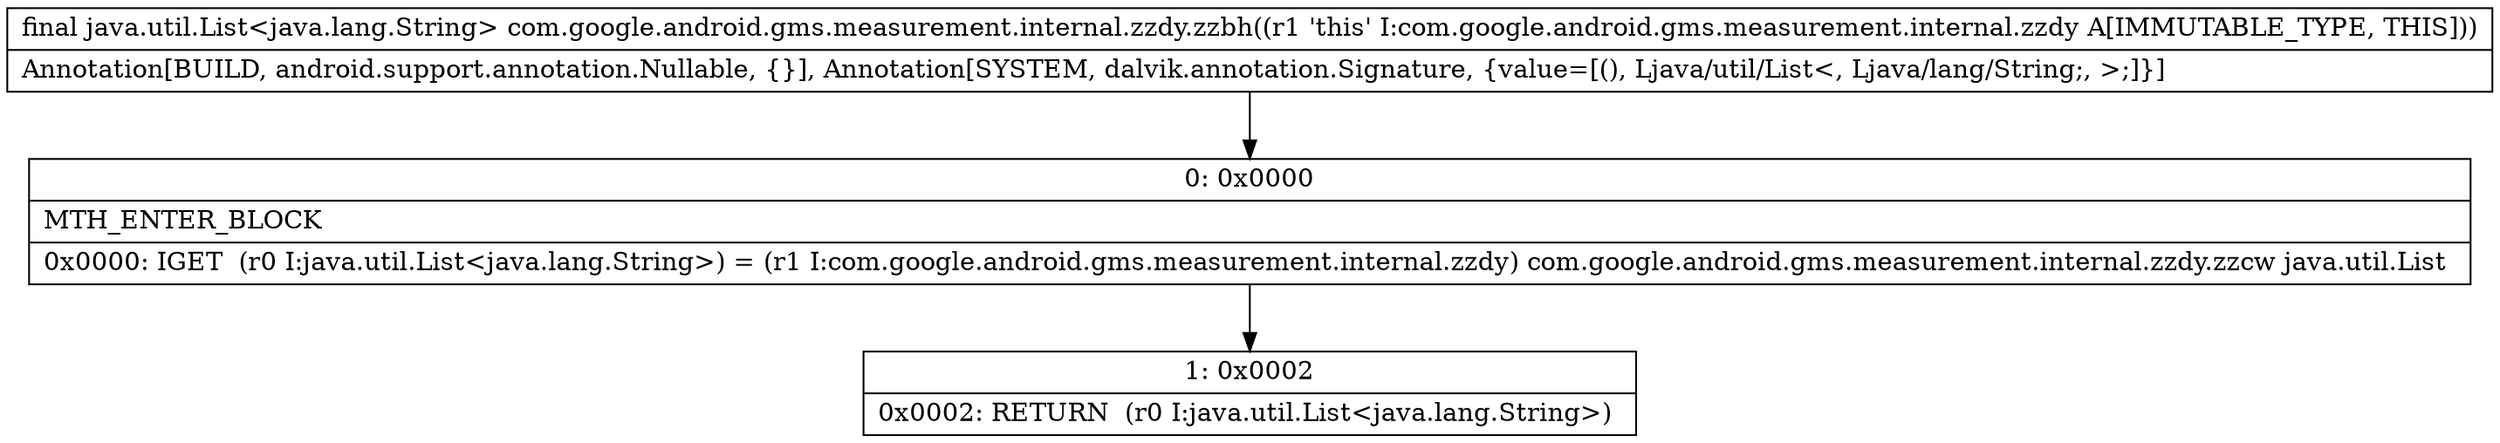 digraph "CFG forcom.google.android.gms.measurement.internal.zzdy.zzbh()Ljava\/util\/List;" {
Node_0 [shape=record,label="{0\:\ 0x0000|MTH_ENTER_BLOCK\l|0x0000: IGET  (r0 I:java.util.List\<java.lang.String\>) = (r1 I:com.google.android.gms.measurement.internal.zzdy) com.google.android.gms.measurement.internal.zzdy.zzcw java.util.List \l}"];
Node_1 [shape=record,label="{1\:\ 0x0002|0x0002: RETURN  (r0 I:java.util.List\<java.lang.String\>) \l}"];
MethodNode[shape=record,label="{final java.util.List\<java.lang.String\> com.google.android.gms.measurement.internal.zzdy.zzbh((r1 'this' I:com.google.android.gms.measurement.internal.zzdy A[IMMUTABLE_TYPE, THIS]))  | Annotation[BUILD, android.support.annotation.Nullable, \{\}], Annotation[SYSTEM, dalvik.annotation.Signature, \{value=[(), Ljava\/util\/List\<, Ljava\/lang\/String;, \>;]\}]\l}"];
MethodNode -> Node_0;
Node_0 -> Node_1;
}


